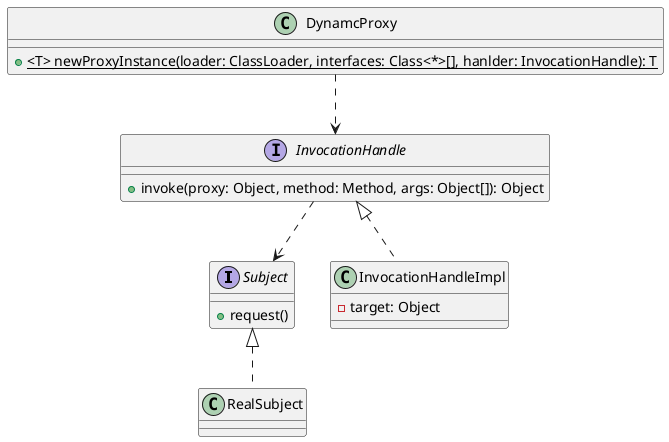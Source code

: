 @startuml

Subject <|.. RealSubject

InvocationHandle <|.. InvocationHandleImpl

DynamcProxy ..> InvocationHandle

InvocationHandle ..> Subject

interface Subject {
	+request()
}

class RealSubject

class DynamcProxy {
	+{static} <T> newProxyInstance(loader: ClassLoader, interfaces: Class<*>[], hanlder: InvocationHandle): T
}

interface InvocationHandle {
	+invoke(proxy: Object, method: Method, args: Object[]): Object
}

class InvocationHandleImpl {
	-target: Object
}

@enduml